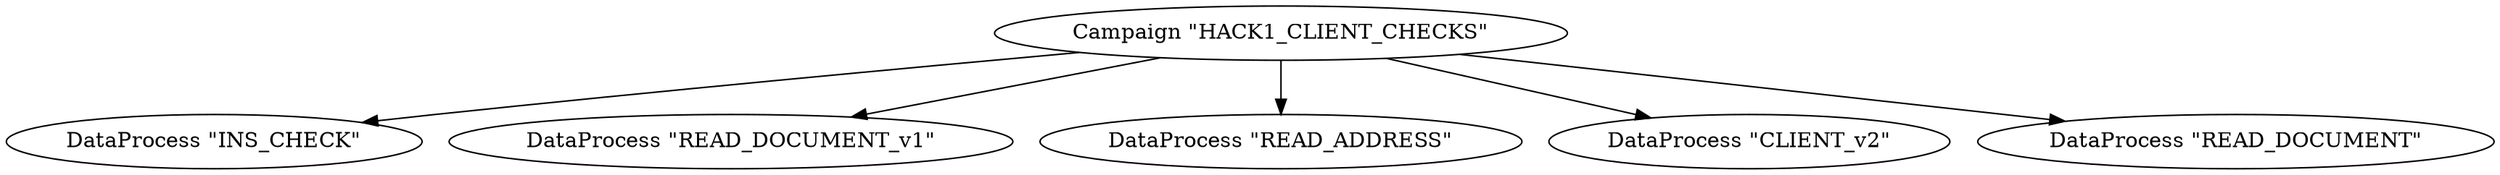 // HACK1_CLIENT_CHECKS analysis
digraph {
	2 [label="Campaign \"HACK1_CLIENT_CHECKS\""]
	8 [label="DataProcess \"INS_CHECK\""]
	9 [label="DataProcess \"READ_DOCUMENT_v1\""]
	10 [label="DataProcess \"READ_ADDRESS\""]
	11 [label="DataProcess \"CLIENT_v2\""]
	12 [label="DataProcess \"READ_DOCUMENT\""]
	2 -> 8
	2 -> 9
	2 -> 10
	2 -> 11
	2 -> 12
}
